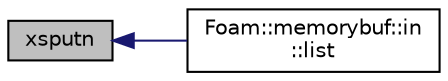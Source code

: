 digraph "xsputn"
{
  bgcolor="transparent";
  edge [fontname="Helvetica",fontsize="10",labelfontname="Helvetica",labelfontsize="10"];
  node [fontname="Helvetica",fontsize="10",shape=record];
  rankdir="LR";
  Node1 [label="xsputn",height=0.2,width=0.4,color="black", fillcolor="grey75", style="filled" fontcolor="black"];
  Node1 -> Node2 [dir="back",color="midnightblue",fontsize="10",style="solid",fontname="Helvetica"];
  Node2 [label="Foam::memorybuf::in\l::list",height=0.2,width=0.4,color="black",URL="$classFoam_1_1memorybuf_1_1in.html#a56b0f5844c5d2721f88ef98ea2fd9367",tooltip="Non-const UList access to the input characters (shallow copy). "];
}
